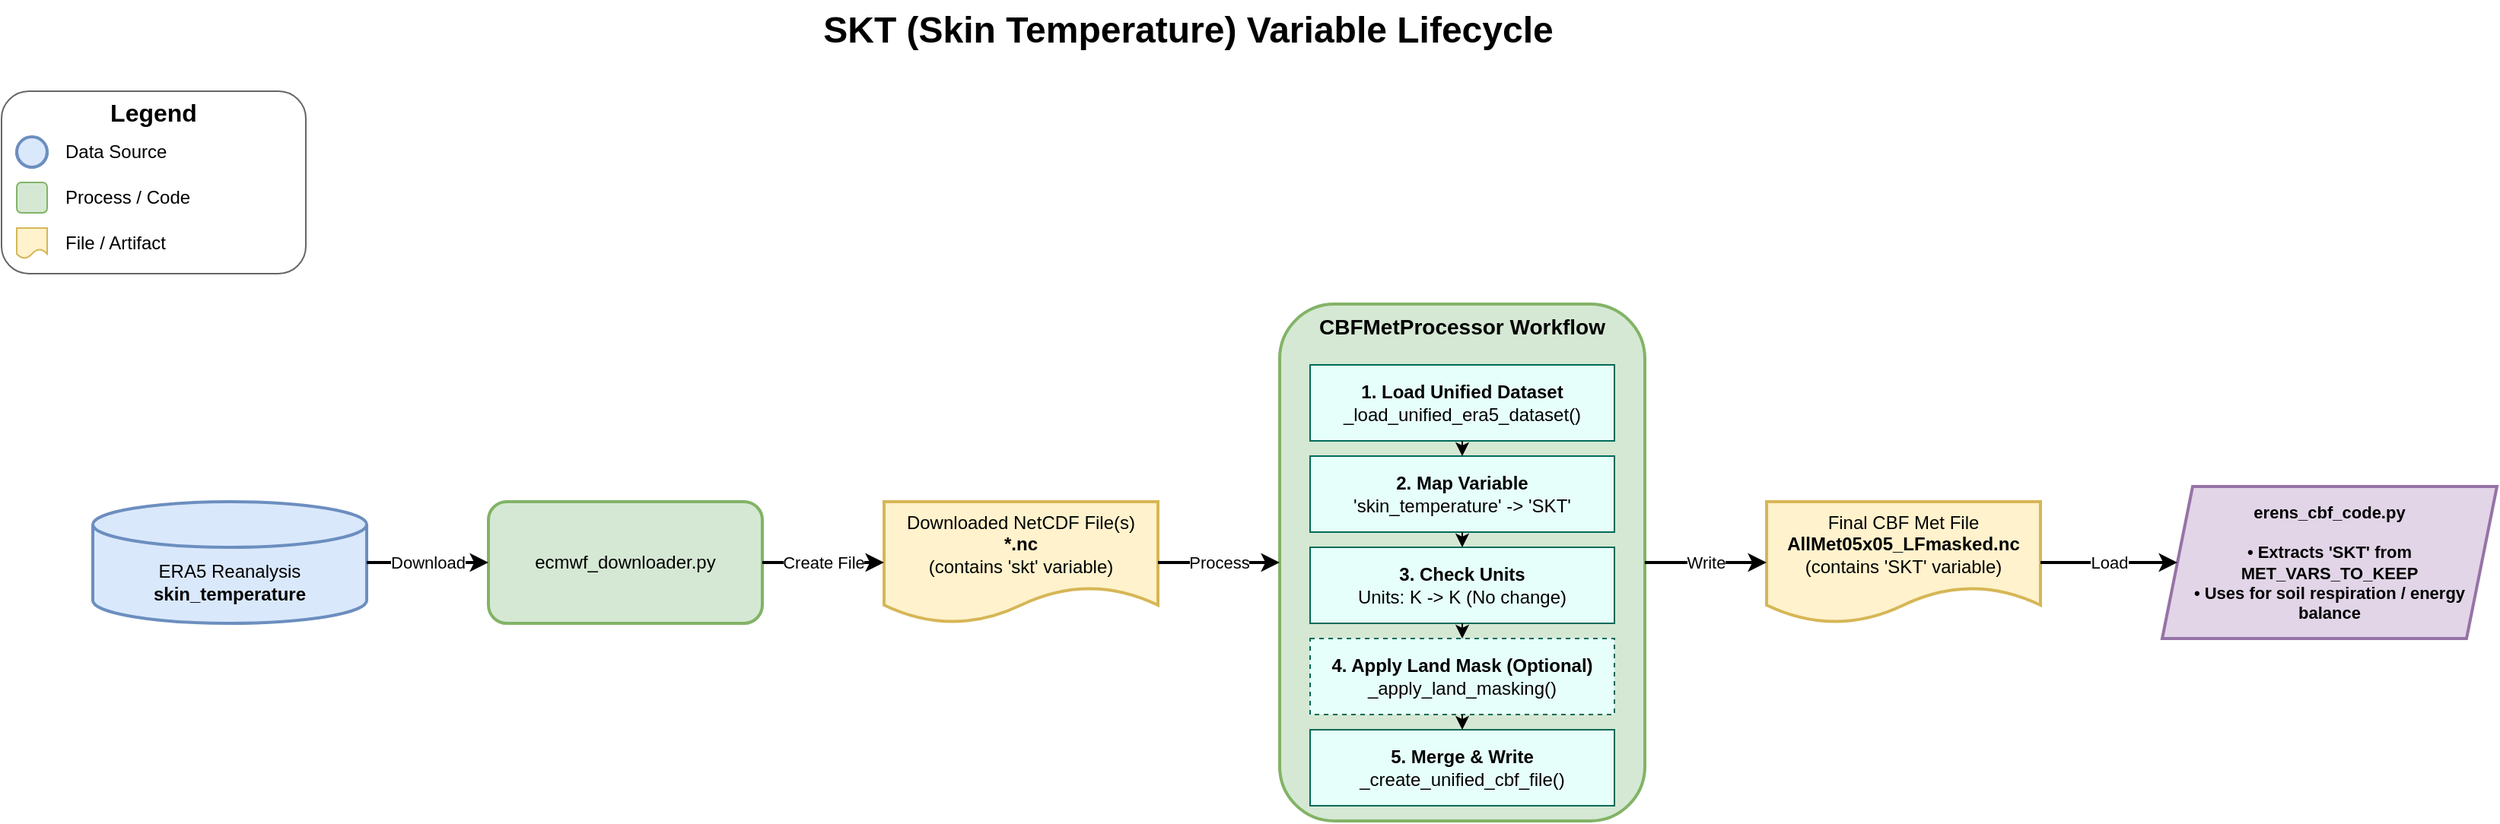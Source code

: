 <mxfile version="1.0">
  <diagram name="SKT-Lifecycle" id="SKT-Lifecycle-1">
    <mxGraphModel dx="1680" dy="960" grid="1" gridSize="10" guides="1" tooltips="1" connect="1" arrows="1" fold="1" page="1" pageScale="1" pageWidth="1800" pageHeight="1200" math="0" shadow="0">
      <root>
        <mxCell id="0" />
        <mxCell id="1" parent="0" />
        <mxCell id="title" value="SKT (Skin Temperature) Variable Lifecycle" style="text;html=1;strokeColor=none;fillColor=none;align=center;verticalAlign=middle;whiteSpace=wrap;rounded=0;fontSize=24;fontStyle=1" parent="1" vertex="1">
          <mxGeometry x="200" y="20" width="1200" height="40" as="geometry" />
        </mxCell>
        <mxCell id="legend-box" value="" style="rounded=1;whiteSpace=wrap;html=1;strokeColor=#666666;fillColor=none;" parent="1" vertex="1">
          <mxGeometry x="20" y="80" width="200" height="120" as="geometry" />
        </mxCell>
        <mxCell id="legend-title" value="Legend" style="text;html=1;strokeColor=none;fillColor=none;align=center;verticalAlign=middle;whiteSpace=wrap;rounded=0;fontStyle=1;fontSize=16;" parent="1" vertex="1">
          <mxGeometry x="30" y="84" width="180" height="20" as="geometry" />
        </mxCell>
        <mxCell id="legend-source" value="" style="shape=cylinder3;whiteSpace=wrap;html=1;boundedLbl=1;backgroundOutline=1;size=15;strokeWidth=2;fillColor=#dae8fc;strokeColor=#6c8ebf;" parent="1" vertex="1">
          <mxGeometry x="30" y="110" width="20" height="20" as="geometry" />
        </mxCell>
        <mxCell id="legend-source-text" value="Data Source" style="text;html=1;strokeColor=none;fillColor=none;align=left;verticalAlign=middle;whiteSpace=wrap;rounded=0;" parent="1" vertex="1">
          <mxGeometry x="60" y="110" width="140" height="20" as="geometry" />
        </mxCell>
        <mxCell id="legend-process" value="" style="rounded=1;whiteSpace=wrap;html=1;fillColor=#d5e8d4;strokeColor=#82b366;" parent="1" vertex="1">
          <mxGeometry x="30" y="140" width="20" height="20" as="geometry" />
        </mxCell>
        <mxCell id="legend-process-text" value="Process / Code" style="text;html=1;strokeColor=none;fillColor=none;align=left;verticalAlign=middle;whiteSpace=wrap;rounded=0;" parent="1" vertex="1">
          <mxGeometry x="60" y="140" width="140" height="20" as="geometry" />
        </mxCell>
        <mxCell id="legend-file" value="" style="shape=document;whiteSpace=wrap;html=1;boundedLbl=1;fillColor=#fff2cc;strokeColor=#d6b656;" parent="1" vertex="1">
          <mxGeometry x="30" y="170" width="20" height="20" as="geometry" />
        </mxCell>
        <mxCell id="legend-file-text" value="File / Artifact" style="text;html=1;strokeColor=none;fillColor=none;align=left;verticalAlign=middle;whiteSpace=wrap;rounded=0;" parent="1" vertex="1">
          <mxGeometry x="60" y="170" width="140" height="20" as="geometry" />
        </mxCell>
        <mxCell id="source-data" value="ERA5 Reanalysis&lt;br&gt;&lt;b&gt;skin_temperature&lt;/b&gt;" style="shape=cylinder3;whiteSpace=wrap;html=1;boundedLbl=1;backgroundOutline=1;size=15;strokeWidth=2;fontSize=12;fontStyle=0;fillColor=#dae8fc;strokeColor=#6c8ebf;" parent="1" vertex="1">
          <mxGeometry x="80" y="350" width="180" height="80" as="geometry" />
        </mxCell>
        <mxCell id="downloader" value="ecmwf_downloader.py" style="rounded=1;whiteSpace=wrap;html=1;strokeWidth=2;fontSize=12;fillColor=#d5e8d4;strokeColor=#82b366;align=center;" parent="1" vertex="1">
          <mxGeometry x="340" y="350" width="180" height="80" as="geometry" />
        </mxCell>
        <mxCell id="downloaded-file" value="Downloaded NetCDF File(s)&lt;br&gt;&lt;b&gt;*.nc&lt;/b&gt;&lt;br&gt;(contains 'skt' variable)" style="shape=document;whiteSpace=wrap;html=1;boundedLbl=1;strokeWidth=2;fontSize=12;fillColor=#fff2cc;strokeColor=#d6b656;" parent="1" vertex="1">
          <mxGeometry x="600" y="350" width="180" height="80" as="geometry" />
        </mxCell>
        <mxCell id="processor-container" value="CBFMetProcessor Workflow" style="rounded=1;whiteSpace=wrap;html=1;strokeWidth=2;fontSize=14;fontStyle=1;align=center;verticalAlign=top;fillColor=#d5e8d4;strokeColor=#82b366;" parent="1" vertex="1">
          <mxGeometry x="860" y="220" width="240" height="340" as="geometry" />
        </mxCell>
        <mxCell id="step1" value="&lt;b&gt;1. Load Unified Dataset&lt;/b&gt;&lt;br&gt;_load_unified_era5_dataset()" style="rounded=0;whiteSpace=wrap;html=1;align=center;fillColor=#e6fffa;strokeColor=#006b57;" parent="processor-container" vertex="1">
          <mxGeometry x="20" y="40" width="200" height="50" as="geometry" />
        </mxCell>
        <mxCell id="step2" value="&lt;b&gt;2. Map Variable&lt;/b&gt;&lt;br&gt;'skin_temperature' -&amp;gt; 'SKT'" style="rounded=0;whiteSpace=wrap;html=1;align=center;fillColor=#e6fffa;strokeColor=#006b57;" parent="processor-container" vertex="1">
          <mxGeometry x="20" y="100" width="200" height="50" as="geometry" />
        </mxCell>
        <mxCell id="step3" value="&lt;b&gt;3. Check Units&lt;/b&gt;&lt;br&gt;Units: K -&amp;gt; K (No change)" style="rounded=0;whiteSpace=wrap;html=1;align=center;fillColor=#e6fffa;strokeColor=#006b57;" parent="processor-container" vertex="1">
          <mxGeometry x="20" y="160" width="200" height="50" as="geometry" />
        </mxCell>
        <mxCell id="step4" value="&lt;b&gt;4. Apply Land Mask (Optional)&lt;/b&gt;&lt;br&gt;_apply_land_masking()" style="rounded=0;whiteSpace=wrap;html=1;align=center;fillColor=#e6fffa;strokeColor=#006b57;dashed=1;" parent="processor-container" vertex="1">
          <mxGeometry x="20" y="220" width="200" height="50" as="geometry" />
        </mxCell>
        <mxCell id="step5" value="&lt;b&gt;5. Merge &amp;amp; Write&lt;/b&gt;&lt;br&gt;_create_unified_cbf_file()" style="rounded=0;whiteSpace=wrap;html=1;align=center;fillColor=#e6fffa;strokeColor=#006b57;" parent="processor-container" vertex="1">
          <mxGeometry x="20" y="280" width="200" height="50" as="geometry" />
        </mxCell>
        <mxCell id="cbf-file" value="Final CBF Met File&lt;br&gt;&lt;b&gt;AllMet05x05_LFmasked.nc&lt;/b&gt;&lt;br&gt;(contains 'SKT' variable)" style="shape=document;whiteSpace=wrap;html=1;boundedLbl=1;strokeWidth=2;fontSize=12;fillColor=#fff2cc;strokeColor=#d6b656;" parent="1" vertex="1">
          <mxGeometry x="1180" y="350" width="180" height="80" as="geometry" />
        </mxCell>
        <mxCell id="erens-code" value="erens_cbf_code.py&lt;br&gt;&lt;br&gt;• Extracts 'SKT' from MET_VARS_TO_KEEP&lt;br&gt;• Uses for soil respiration / energy balance" style="shape=parallelogram;perimeter=parallelogramPerimeter;whiteSpace=wrap;html=1;fixedSize=1;strokeWidth=2;fontSize=11;fontStyle=1;fillColor=#e1d5e7;strokeColor=#9673a6;align=center;" parent="1" vertex="1">
          <mxGeometry x="1440" y="340" width="220" height="100" as="geometry" />
        </mxCell>
        <mxCell id="arrow1" value="Download" style="edgeStyle=orthogonalEdgeStyle;rounded=0;orthogonalLoop=1;jettySize=auto;html=1;endArrow=classic;endFill=1;strokeWidth=2;" parent="1" source="source-data" target="downloader" edge="1">
          <mxGeometry relative="1" as="geometry" />
        </mxCell>
        <mxCell id="arrow2" value="Create File" style="edgeStyle=orthogonalEdgeStyle;rounded=0;orthogonalLoop=1;jettySize=auto;html=1;endArrow=classic;endFill=1;strokeWidth=2;" parent="1" source="downloader" target="downloaded-file" edge="1">
          <mxGeometry relative="1" as="geometry" />
        </mxCell>
        <mxCell id="arrow3" value="Process" style="edgeStyle=orthogonalEdgeStyle;rounded=0;orthogonalLoop=1;jettySize=auto;html=1;endArrow=classic;endFill=1;strokeWidth=2;" parent="1" source="downloaded-file" target="processor-container" edge="1">
          <mxGeometry relative="1" as="geometry" />
        </mxCell>
        <mxCell id="arrow4" value="Write" style="edgeStyle=orthogonalEdgeStyle;rounded=0;orthogonalLoop=1;jettySize=auto;html=1;endArrow=classic;endFill=1;strokeWidth=2;" parent="1" source="processor-container" target="cbf-file" edge="1">
          <mxGeometry relative="1" as="geometry" />
        </mxCell>
        <mxCell id="arrow5" value="Load" style="edgeStyle=orthogonalEdgeStyle;rounded=0;orthogonalLoop=1;jettySize=auto;html=1;endArrow=classic;endFill=1;strokeWidth=2;" parent="1" source="cbf-file" target="erens-code" edge="1">
          <mxGeometry relative="1" as="geometry" />
        </mxCell>
        <mxCell id="sub-arrow1" value="" style="endArrow=classic;html=1;rounded=0;" parent="processor-container" source="step1" target="step2" edge="1">
          <mxGeometry width="50" height="50" relative="1" as="geometry">
            <mxPoint x="120" y="100" as="sourcePoint" />
            <mxPoint x="120" y="150" as="targetPoint" />
          </mxGeometry>
        </mxCell>
        <mxCell id="sub-arrow2" value="" style="endArrow=classic;html=1;rounded=0;" parent="processor-container" source="step2" target="step3" edge="1">
          <mxGeometry width="50" height="50" relative="1" as="geometry">
            <mxPoint x="120" y="160" as="sourcePoint" />
            <mxPoint x="120" y="210" as="targetPoint" />
          </mxGeometry>
        </mxCell>
        <mxCell id="sub-arrow3" value="" style="endArrow=classic;html=1;rounded=0;" parent="processor-container" source="step3" target="step4" edge="1">
          <mxGeometry width="50" height="50" relative="1" as="geometry">
            <mxPoint x="120" y="220" as="sourcePoint" />
            <mxPoint x="120" y="270" as="targetPoint" />
          </mxGeometry>
        </mxCell>
        <mxCell id="sub-arrow4" value="" style="endArrow=classic;html=1;rounded=0;" parent="processor-container" source="step4" target="step5" edge="1">
          <mxGeometry width="50" height="50" relative="1" as="geometry">
            <mxPoint x="120" y="280" as="sourcePoint" />
            <mxPoint x="120" y="330" as="targetPoint" />
          </mxGeometry>
        </mxCell>
      </root>
    </mxGraphModel>
  </diagram>
</mxfile>
